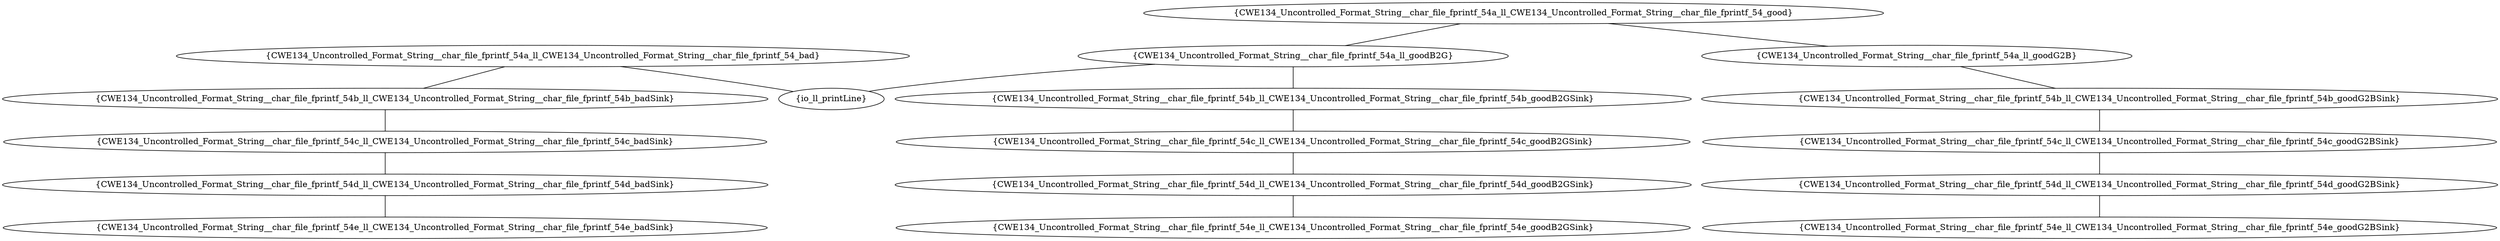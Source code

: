 graph "cg graph" {
CWE134_Uncontrolled_Format_String__char_file_fprintf_54b_ll_CWE134_Uncontrolled_Format_String__char_file_fprintf_54b_goodB2GSink [label="{CWE134_Uncontrolled_Format_String__char_file_fprintf_54b_ll_CWE134_Uncontrolled_Format_String__char_file_fprintf_54b_goodB2GSink}"];
CWE134_Uncontrolled_Format_String__char_file_fprintf_54c_ll_CWE134_Uncontrolled_Format_String__char_file_fprintf_54c_goodB2GSink [label="{CWE134_Uncontrolled_Format_String__char_file_fprintf_54c_ll_CWE134_Uncontrolled_Format_String__char_file_fprintf_54c_goodB2GSink}"];
CWE134_Uncontrolled_Format_String__char_file_fprintf_54d_ll_CWE134_Uncontrolled_Format_String__char_file_fprintf_54d_goodB2GSink [label="{CWE134_Uncontrolled_Format_String__char_file_fprintf_54d_ll_CWE134_Uncontrolled_Format_String__char_file_fprintf_54d_goodB2GSink}"];
CWE134_Uncontrolled_Format_String__char_file_fprintf_54d_ll_CWE134_Uncontrolled_Format_String__char_file_fprintf_54d_goodG2BSink [label="{CWE134_Uncontrolled_Format_String__char_file_fprintf_54d_ll_CWE134_Uncontrolled_Format_String__char_file_fprintf_54d_goodG2BSink}"];
CWE134_Uncontrolled_Format_String__char_file_fprintf_54e_ll_CWE134_Uncontrolled_Format_String__char_file_fprintf_54e_goodG2BSink [label="{CWE134_Uncontrolled_Format_String__char_file_fprintf_54e_ll_CWE134_Uncontrolled_Format_String__char_file_fprintf_54e_goodG2BSink}"];
CWE134_Uncontrolled_Format_String__char_file_fprintf_54a_ll_goodB2G [label="{CWE134_Uncontrolled_Format_String__char_file_fprintf_54a_ll_goodB2G}"];
io_ll_printLine [label="{io_ll_printLine}"];
CWE134_Uncontrolled_Format_String__char_file_fprintf_54a_ll_CWE134_Uncontrolled_Format_String__char_file_fprintf_54_good [label="{CWE134_Uncontrolled_Format_String__char_file_fprintf_54a_ll_CWE134_Uncontrolled_Format_String__char_file_fprintf_54_good}"];
CWE134_Uncontrolled_Format_String__char_file_fprintf_54a_ll_goodG2B [label="{CWE134_Uncontrolled_Format_String__char_file_fprintf_54a_ll_goodG2B}"];
CWE134_Uncontrolled_Format_String__char_file_fprintf_54b_ll_CWE134_Uncontrolled_Format_String__char_file_fprintf_54b_goodG2BSink [label="{CWE134_Uncontrolled_Format_String__char_file_fprintf_54b_ll_CWE134_Uncontrolled_Format_String__char_file_fprintf_54b_goodG2BSink}"];
CWE134_Uncontrolled_Format_String__char_file_fprintf_54c_ll_CWE134_Uncontrolled_Format_String__char_file_fprintf_54c_goodG2BSink [label="{CWE134_Uncontrolled_Format_String__char_file_fprintf_54c_ll_CWE134_Uncontrolled_Format_String__char_file_fprintf_54c_goodG2BSink}"];
CWE134_Uncontrolled_Format_String__char_file_fprintf_54e_ll_CWE134_Uncontrolled_Format_String__char_file_fprintf_54e_goodB2GSink [label="{CWE134_Uncontrolled_Format_String__char_file_fprintf_54e_ll_CWE134_Uncontrolled_Format_String__char_file_fprintf_54e_goodB2GSink}"];
CWE134_Uncontrolled_Format_String__char_file_fprintf_54a_ll_CWE134_Uncontrolled_Format_String__char_file_fprintf_54_bad [label="{CWE134_Uncontrolled_Format_String__char_file_fprintf_54a_ll_CWE134_Uncontrolled_Format_String__char_file_fprintf_54_bad}"];
CWE134_Uncontrolled_Format_String__char_file_fprintf_54b_ll_CWE134_Uncontrolled_Format_String__char_file_fprintf_54b_badSink [label="{CWE134_Uncontrolled_Format_String__char_file_fprintf_54b_ll_CWE134_Uncontrolled_Format_String__char_file_fprintf_54b_badSink}"];
CWE134_Uncontrolled_Format_String__char_file_fprintf_54d_ll_CWE134_Uncontrolled_Format_String__char_file_fprintf_54d_badSink [label="{CWE134_Uncontrolled_Format_String__char_file_fprintf_54d_ll_CWE134_Uncontrolled_Format_String__char_file_fprintf_54d_badSink}"];
CWE134_Uncontrolled_Format_String__char_file_fprintf_54e_ll_CWE134_Uncontrolled_Format_String__char_file_fprintf_54e_badSink [label="{CWE134_Uncontrolled_Format_String__char_file_fprintf_54e_ll_CWE134_Uncontrolled_Format_String__char_file_fprintf_54e_badSink}"];
CWE134_Uncontrolled_Format_String__char_file_fprintf_54c_ll_CWE134_Uncontrolled_Format_String__char_file_fprintf_54c_badSink [label="{CWE134_Uncontrolled_Format_String__char_file_fprintf_54c_ll_CWE134_Uncontrolled_Format_String__char_file_fprintf_54c_badSink}"];
CWE134_Uncontrolled_Format_String__char_file_fprintf_54b_ll_CWE134_Uncontrolled_Format_String__char_file_fprintf_54b_goodB2GSink -- CWE134_Uncontrolled_Format_String__char_file_fprintf_54c_ll_CWE134_Uncontrolled_Format_String__char_file_fprintf_54c_goodB2GSink;
CWE134_Uncontrolled_Format_String__char_file_fprintf_54c_ll_CWE134_Uncontrolled_Format_String__char_file_fprintf_54c_goodB2GSink -- CWE134_Uncontrolled_Format_String__char_file_fprintf_54d_ll_CWE134_Uncontrolled_Format_String__char_file_fprintf_54d_goodB2GSink;
CWE134_Uncontrolled_Format_String__char_file_fprintf_54d_ll_CWE134_Uncontrolled_Format_String__char_file_fprintf_54d_goodG2BSink -- CWE134_Uncontrolled_Format_String__char_file_fprintf_54e_ll_CWE134_Uncontrolled_Format_String__char_file_fprintf_54e_goodG2BSink;
CWE134_Uncontrolled_Format_String__char_file_fprintf_54a_ll_goodB2G -- io_ll_printLine;
CWE134_Uncontrolled_Format_String__char_file_fprintf_54a_ll_goodB2G -- CWE134_Uncontrolled_Format_String__char_file_fprintf_54b_ll_CWE134_Uncontrolled_Format_String__char_file_fprintf_54b_goodB2GSink;
CWE134_Uncontrolled_Format_String__char_file_fprintf_54a_ll_CWE134_Uncontrolled_Format_String__char_file_fprintf_54_good -- CWE134_Uncontrolled_Format_String__char_file_fprintf_54a_ll_goodG2B;
CWE134_Uncontrolled_Format_String__char_file_fprintf_54a_ll_CWE134_Uncontrolled_Format_String__char_file_fprintf_54_good -- CWE134_Uncontrolled_Format_String__char_file_fprintf_54a_ll_goodB2G;
CWE134_Uncontrolled_Format_String__char_file_fprintf_54b_ll_CWE134_Uncontrolled_Format_String__char_file_fprintf_54b_goodG2BSink -- CWE134_Uncontrolled_Format_String__char_file_fprintf_54c_ll_CWE134_Uncontrolled_Format_String__char_file_fprintf_54c_goodG2BSink;
CWE134_Uncontrolled_Format_String__char_file_fprintf_54d_ll_CWE134_Uncontrolled_Format_String__char_file_fprintf_54d_goodB2GSink -- CWE134_Uncontrolled_Format_String__char_file_fprintf_54e_ll_CWE134_Uncontrolled_Format_String__char_file_fprintf_54e_goodB2GSink;
CWE134_Uncontrolled_Format_String__char_file_fprintf_54a_ll_CWE134_Uncontrolled_Format_String__char_file_fprintf_54_bad -- io_ll_printLine;
CWE134_Uncontrolled_Format_String__char_file_fprintf_54a_ll_CWE134_Uncontrolled_Format_String__char_file_fprintf_54_bad -- CWE134_Uncontrolled_Format_String__char_file_fprintf_54b_ll_CWE134_Uncontrolled_Format_String__char_file_fprintf_54b_badSink;
CWE134_Uncontrolled_Format_String__char_file_fprintf_54a_ll_goodG2B -- CWE134_Uncontrolled_Format_String__char_file_fprintf_54b_ll_CWE134_Uncontrolled_Format_String__char_file_fprintf_54b_goodG2BSink;
CWE134_Uncontrolled_Format_String__char_file_fprintf_54c_ll_CWE134_Uncontrolled_Format_String__char_file_fprintf_54c_goodG2BSink -- CWE134_Uncontrolled_Format_String__char_file_fprintf_54d_ll_CWE134_Uncontrolled_Format_String__char_file_fprintf_54d_goodG2BSink;
CWE134_Uncontrolled_Format_String__char_file_fprintf_54d_ll_CWE134_Uncontrolled_Format_String__char_file_fprintf_54d_badSink -- CWE134_Uncontrolled_Format_String__char_file_fprintf_54e_ll_CWE134_Uncontrolled_Format_String__char_file_fprintf_54e_badSink;
CWE134_Uncontrolled_Format_String__char_file_fprintf_54b_ll_CWE134_Uncontrolled_Format_String__char_file_fprintf_54b_badSink -- CWE134_Uncontrolled_Format_String__char_file_fprintf_54c_ll_CWE134_Uncontrolled_Format_String__char_file_fprintf_54c_badSink;
CWE134_Uncontrolled_Format_String__char_file_fprintf_54c_ll_CWE134_Uncontrolled_Format_String__char_file_fprintf_54c_badSink -- CWE134_Uncontrolled_Format_String__char_file_fprintf_54d_ll_CWE134_Uncontrolled_Format_String__char_file_fprintf_54d_badSink;
}
